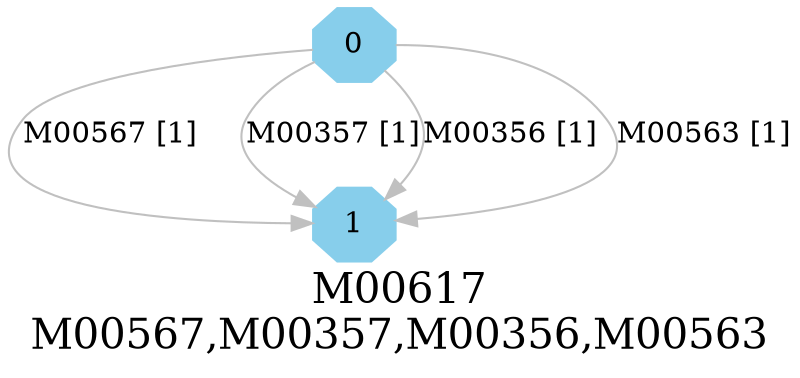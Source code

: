 digraph G {
graph [label="M00617
M00567,M00357,M00356,M00563",fontsize=20];
node [shape=box,style=filled];
edge [len=3,color=grey];
{node [width=.3,height=.3,shape=octagon,style=filled,color=skyblue] 0 1 }
0 -> 1 [label="M00567 [1]"];
0 -> 1 [label="M00357 [1]"];
0 -> 1 [label="M00356 [1]"];
0 -> 1 [label="M00563 [1]"];
}